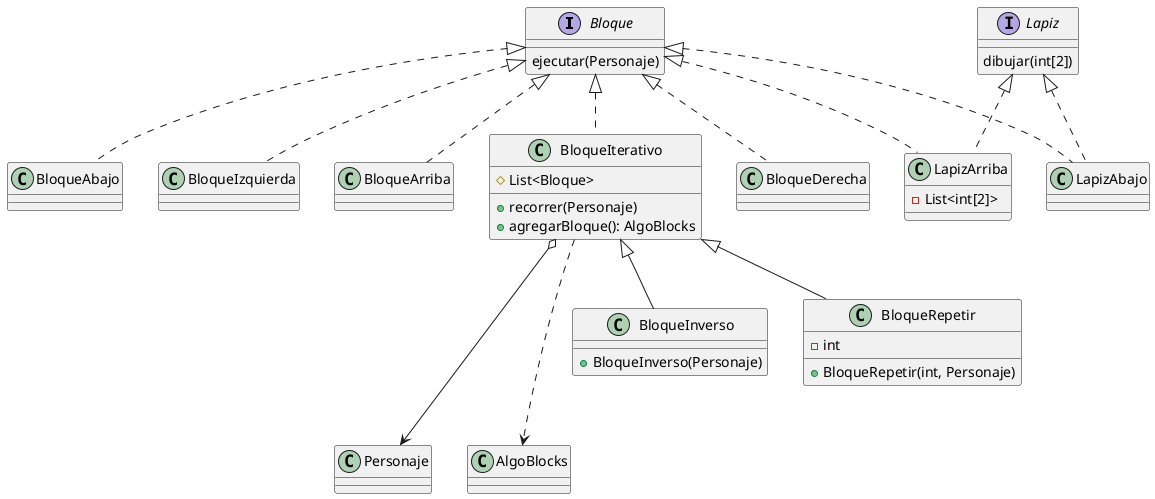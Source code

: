 @startuml

interface Bloque{
     ejecutar(Personaje)
}

class BloqueDerecha implements Bloque{
}

class BloqueAbajo implements Bloque{
}

class BloqueIzquierda implements Bloque{
}

class BloqueArriba implements Bloque{
}

class BloqueIterativo implements Bloque{
    # List<Bloque>
    + recorrer(Personaje)
    + agregarBloque(): AlgoBlocks
}
BloqueIterativo o---> Personaje
BloqueIterativo ...> AlgoBlocks

class BloqueInverso extends BloqueIterativo{
    + BloqueInverso(Personaje)
}

class BloqueRepetir extends BloqueIterativo{
    - int
    + BloqueRepetir(int, Personaje)
}

interface Lapiz{
    dibujar(int[2])
}

class LapizAbajo implements Lapiz, Bloque{
}

class LapizArriba implements Lapiz, Bloque{
    - List<int[2]>
}

@enduml